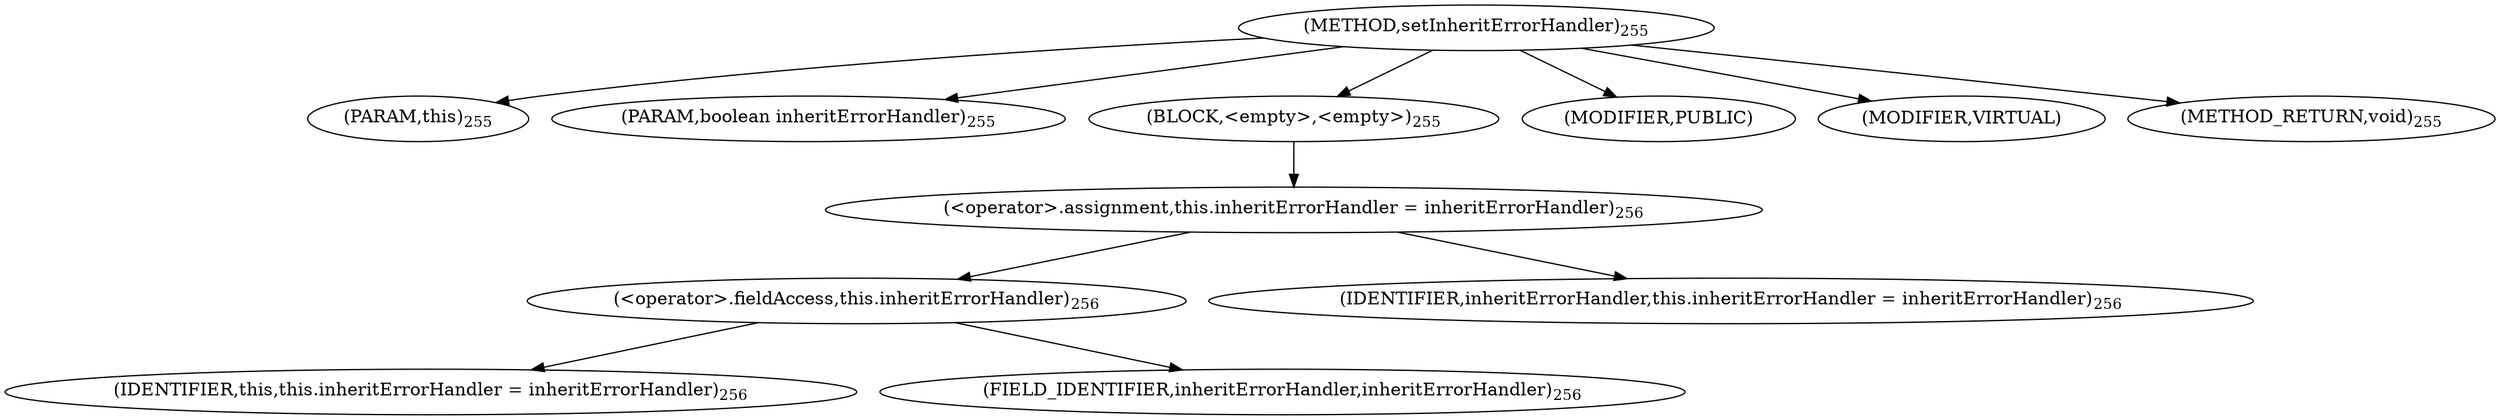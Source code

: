 digraph "setInheritErrorHandler" {  
"556" [label = <(METHOD,setInheritErrorHandler)<SUB>255</SUB>> ]
"31" [label = <(PARAM,this)<SUB>255</SUB>> ]
"557" [label = <(PARAM,boolean inheritErrorHandler)<SUB>255</SUB>> ]
"558" [label = <(BLOCK,&lt;empty&gt;,&lt;empty&gt;)<SUB>255</SUB>> ]
"559" [label = <(&lt;operator&gt;.assignment,this.inheritErrorHandler = inheritErrorHandler)<SUB>256</SUB>> ]
"560" [label = <(&lt;operator&gt;.fieldAccess,this.inheritErrorHandler)<SUB>256</SUB>> ]
"30" [label = <(IDENTIFIER,this,this.inheritErrorHandler = inheritErrorHandler)<SUB>256</SUB>> ]
"561" [label = <(FIELD_IDENTIFIER,inheritErrorHandler,inheritErrorHandler)<SUB>256</SUB>> ]
"562" [label = <(IDENTIFIER,inheritErrorHandler,this.inheritErrorHandler = inheritErrorHandler)<SUB>256</SUB>> ]
"563" [label = <(MODIFIER,PUBLIC)> ]
"564" [label = <(MODIFIER,VIRTUAL)> ]
"565" [label = <(METHOD_RETURN,void)<SUB>255</SUB>> ]
  "556" -> "31" 
  "556" -> "557" 
  "556" -> "558" 
  "556" -> "563" 
  "556" -> "564" 
  "556" -> "565" 
  "558" -> "559" 
  "559" -> "560" 
  "559" -> "562" 
  "560" -> "30" 
  "560" -> "561" 
}
